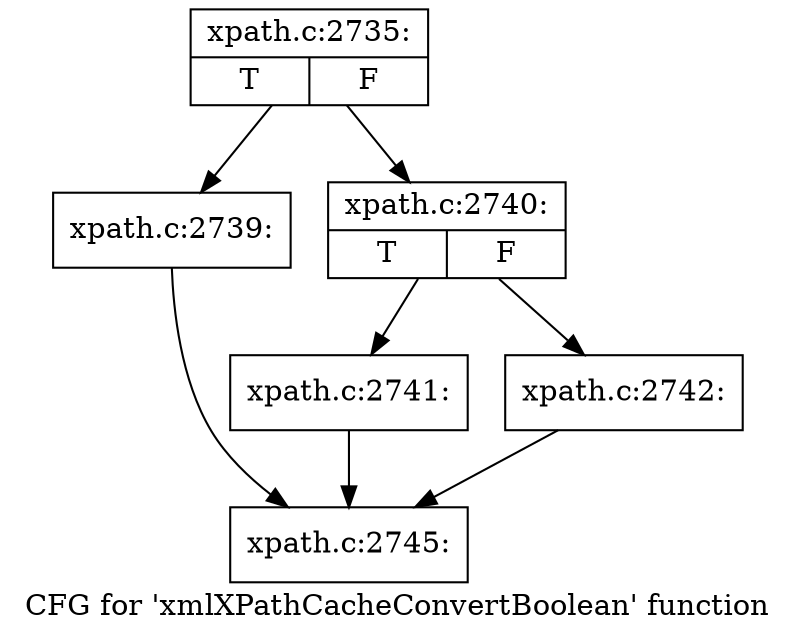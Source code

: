 digraph "CFG for 'xmlXPathCacheConvertBoolean' function" {
	label="CFG for 'xmlXPathCacheConvertBoolean' function";

	Node0x4e5a9e0 [shape=record,label="{xpath.c:2735:|{<s0>T|<s1>F}}"];
	Node0x4e5a9e0 -> Node0x4e5b650;
	Node0x4e5a9e0 -> Node0x4e5b6a0;
	Node0x4e5b650 [shape=record,label="{xpath.c:2739:}"];
	Node0x4e5b650 -> Node0x4e551a0;
	Node0x4e5b6a0 [shape=record,label="{xpath.c:2740:|{<s0>T|<s1>F}}"];
	Node0x4e5b6a0 -> Node0x4e5bc90;
	Node0x4e5b6a0 -> Node0x4e5bce0;
	Node0x4e5bc90 [shape=record,label="{xpath.c:2741:}"];
	Node0x4e5bc90 -> Node0x4e551a0;
	Node0x4e5bce0 [shape=record,label="{xpath.c:2742:}"];
	Node0x4e5bce0 -> Node0x4e551a0;
	Node0x4e551a0 [shape=record,label="{xpath.c:2745:}"];
}
